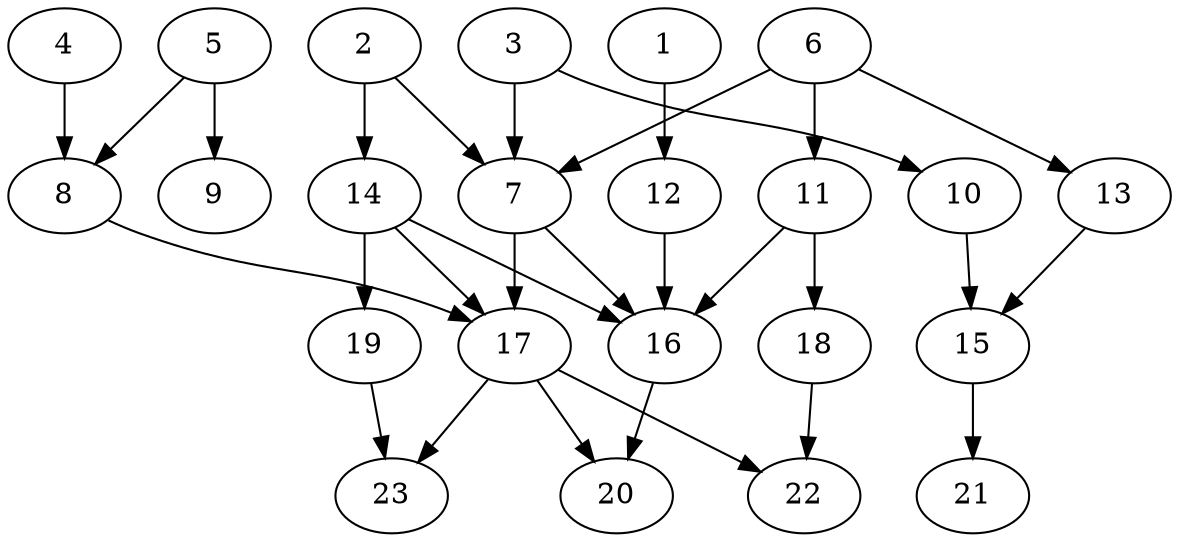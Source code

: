 // DAG (tier=2-normal, mode=compute, n=23, ccr=0.391, fat=0.616, density=0.415, regular=0.421, jump=0.169, mindata=524288, maxdata=8388608)
// DAG automatically generated by daggen at Sun Aug 24 16:33:33 2025
// /home/ermia/Project/Environments/daggen/bin/daggen --dot --ccr 0.391 --fat 0.616 --regular 0.421 --density 0.415 --jump 0.169 --mindata 524288 --maxdata 8388608 -n 23 
digraph G {
  1 [size="54452304484700016", alpha="0.07", expect_size="27226152242350008"]
  1 -> 12 [size ="21260624986112"]
  2 [size="1013551293111734144", alpha="0.13", expect_size="506775646555867072"]
  2 -> 7 [size ="401584148185088"]
  2 -> 14 [size ="401584148185088"]
  3 [size="5419336816750000", alpha="0.13", expect_size="2709668408375000"]
  3 -> 7 [size ="220332032000000"]
  3 -> 10 [size ="220332032000000"]
  4 [size="399223899877532096", alpha="0.16", expect_size="199611949938766048"]
  4 -> 8 [size ="152877020479488"]
  5 [size="200584280220932000", alpha="0.07", expect_size="100292140110466000"]
  5 -> 8 [size ="81031134707712"]
  5 -> 9 [size ="81031134707712"]
  6 [size="256978788200580448", alpha="0.09", expect_size="128489394100290224"]
  6 -> 7 [size ="302594169765888"]
  6 -> 11 [size ="302594169765888"]
  6 -> 13 [size ="302594169765888"]
  7 [size="320689734372212096", alpha="0.04", expect_size="160344867186106048"]
  7 -> 16 [size ="286588613427200"]
  7 -> 17 [size ="286588613427200"]
  8 [size="3845689020776448000", alpha="0.05", expect_size="1922844510388224000"]
  8 -> 17 [size ="19636892467200"]
  9 [size="295284827215257141248", alpha="0.12", expect_size="147642413607628570624"]
  10 [size="217810364674990400", alpha="0.00", expect_size="108905182337495200"]
  10 -> 15 [size ="109684874805248"]
  11 [size="1529922896784443904", alpha="0.09", expect_size="764961448392221952"]
  11 -> 16 [size ="527649826930688"]
  11 -> 18 [size ="527649826930688"]
  12 [size="22585184944039464", alpha="0.05", expect_size="11292592472019732"]
  12 -> 16 [size ="461473172160512"]
  13 [size="151587225082875871232", alpha="0.07", expect_size="75793612541437935616"]
  13 -> 15 [size ="227439062024192"]
  14 [size="33688753090682945536", alpha="0.01", expect_size="16844376545341472768"]
  14 -> 16 [size ="83447490019328"]
  14 -> 17 [size ="83447490019328"]
  14 -> 19 [size ="83447490019328"]
  15 [size="30886319013448646656", alpha="0.09", expect_size="15443159506724323328"]
  15 -> 21 [size ="78753057210368"]
  16 [size="439175648819500023808", alpha="0.14", expect_size="219587824409750011904"]
  16 -> 20 [size ="462220093816832"]
  17 [size="515053474087696334848", alpha="0.07", expect_size="257526737043848167424"]
  17 -> 20 [size ="514033631363072"]
  17 -> 22 [size ="514033631363072"]
  17 -> 23 [size ="514033631363072"]
  18 [size="230795819209479", alpha="0.00", expect_size="115397909604739"]
  18 -> 22 [size ="5723345911808"]
  19 [size="1754839592219897", alpha="0.09", expect_size="877419796109948"]
  19 -> 23 [size ="195696997171200"]
  20 [size="728519584008097920", alpha="0.07", expect_size="364259792004048960"]
  21 [size="416846115359424512000", alpha="0.05", expect_size="208423057679712256000"]
  22 [size="113068399047920384", alpha="0.13", expect_size="56534199523960192"]
  23 [size="293853159035629952", alpha="0.09", expect_size="146926579517814976"]
}
